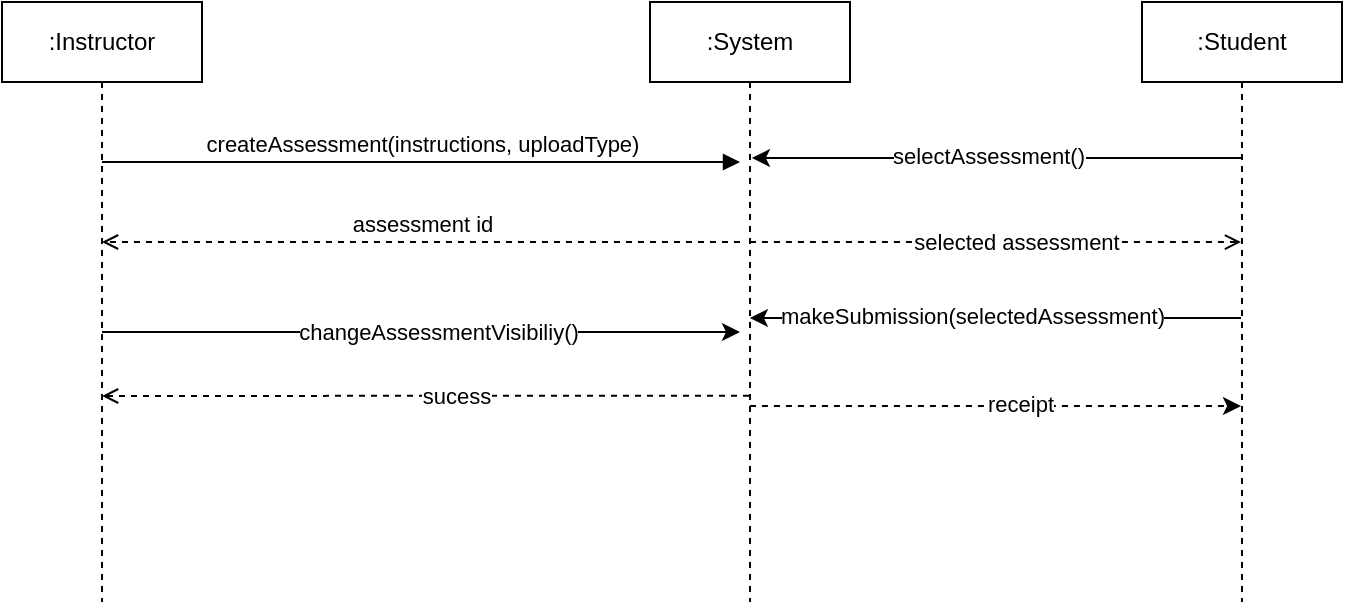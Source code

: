 <mxfile version="26.1.1">
  <diagram name="Page-1" id="2YBvvXClWsGukQMizWep">
    <mxGraphModel dx="904" dy="599" grid="1" gridSize="10" guides="1" tooltips="1" connect="1" arrows="1" fold="1" page="1" pageScale="1" pageWidth="850" pageHeight="1100" math="0" shadow="0">
      <root>
        <mxCell id="0" />
        <mxCell id="1" parent="0" />
        <mxCell id="Wrlq3AJGHHVZvgqZiius-1" style="edgeStyle=elbowEdgeStyle;rounded=0;orthogonalLoop=1;jettySize=auto;html=1;elbow=vertical;curved=0;" edge="1" parent="1" source="aM9ryv3xv72pqoxQDRHE-1">
          <mxGeometry relative="1" as="geometry">
            <mxPoint x="409.0" y="204.93" as="targetPoint" />
          </mxGeometry>
        </mxCell>
        <mxCell id="Wrlq3AJGHHVZvgqZiius-3" value="changeAssessmentVisibiliy()" style="edgeLabel;html=1;align=center;verticalAlign=middle;resizable=0;points=[];" vertex="1" connectable="0" parent="Wrlq3AJGHHVZvgqZiius-1">
          <mxGeometry x="0.051" relative="1" as="geometry">
            <mxPoint as="offset" />
          </mxGeometry>
        </mxCell>
        <mxCell id="aM9ryv3xv72pqoxQDRHE-1" value=":Instructor" style="shape=umlLifeline;perimeter=lifelinePerimeter;whiteSpace=wrap;html=1;container=0;dropTarget=0;collapsible=0;recursiveResize=0;outlineConnect=0;portConstraint=eastwest;newEdgeStyle={&quot;edgeStyle&quot;:&quot;elbowEdgeStyle&quot;,&quot;elbow&quot;:&quot;vertical&quot;,&quot;curved&quot;:0,&quot;rounded&quot;:0};" parent="1" vertex="1">
          <mxGeometry x="40" y="40" width="100" height="300" as="geometry" />
        </mxCell>
        <mxCell id="Wrlq3AJGHHVZvgqZiius-4" style="edgeStyle=elbowEdgeStyle;rounded=0;orthogonalLoop=1;jettySize=auto;html=1;elbow=vertical;curved=0;endArrow=open;endFill=0;dashed=1;" edge="1" parent="1">
          <mxGeometry relative="1" as="geometry">
            <mxPoint x="90.035" y="236.698" as="targetPoint" />
            <mxPoint x="413.5" y="236.814" as="sourcePoint" />
          </mxGeometry>
        </mxCell>
        <mxCell id="Wrlq3AJGHHVZvgqZiius-5" value="sucess" style="edgeLabel;html=1;align=center;verticalAlign=middle;resizable=0;points=[];" vertex="1" connectable="0" parent="Wrlq3AJGHHVZvgqZiius-4">
          <mxGeometry x="-0.096" relative="1" as="geometry">
            <mxPoint as="offset" />
          </mxGeometry>
        </mxCell>
        <mxCell id="Wrlq3AJGHHVZvgqZiius-9" style="edgeStyle=elbowEdgeStyle;rounded=0;orthogonalLoop=1;jettySize=auto;html=1;elbow=horizontal;curved=0;endArrow=open;endFill=0;dashed=1;" edge="1" parent="1">
          <mxGeometry relative="1" as="geometry">
            <mxPoint x="413.959" y="160.027" as="sourcePoint" />
            <mxPoint x="659.5" y="160.027" as="targetPoint" />
          </mxGeometry>
        </mxCell>
        <mxCell id="Wrlq3AJGHHVZvgqZiius-10" value="selected assessment" style="edgeLabel;html=1;align=center;verticalAlign=middle;resizable=0;points=[];" vertex="1" connectable="0" parent="Wrlq3AJGHHVZvgqZiius-9">
          <mxGeometry x="0.08" relative="1" as="geometry">
            <mxPoint as="offset" />
          </mxGeometry>
        </mxCell>
        <mxCell id="Wrlq3AJGHHVZvgqZiius-13" style="edgeStyle=elbowEdgeStyle;rounded=0;orthogonalLoop=1;jettySize=auto;html=1;elbow=vertical;curved=0;dashed=1;" edge="1" parent="1">
          <mxGeometry relative="1" as="geometry">
            <mxPoint x="413.959" y="242.027" as="sourcePoint" />
            <mxPoint x="659.5" y="242.027" as="targetPoint" />
          </mxGeometry>
        </mxCell>
        <mxCell id="Wrlq3AJGHHVZvgqZiius-14" value="receipt" style="edgeLabel;html=1;align=center;verticalAlign=middle;resizable=0;points=[];" vertex="1" connectable="0" parent="Wrlq3AJGHHVZvgqZiius-13">
          <mxGeometry x="0.097" y="1" relative="1" as="geometry">
            <mxPoint as="offset" />
          </mxGeometry>
        </mxCell>
        <mxCell id="aM9ryv3xv72pqoxQDRHE-5" value=":System" style="shape=umlLifeline;perimeter=lifelinePerimeter;whiteSpace=wrap;html=1;container=0;dropTarget=0;collapsible=0;recursiveResize=0;outlineConnect=0;portConstraint=eastwest;newEdgeStyle={&quot;edgeStyle&quot;:&quot;elbowEdgeStyle&quot;,&quot;elbow&quot;:&quot;vertical&quot;,&quot;curved&quot;:0,&quot;rounded&quot;:0};" parent="1" vertex="1">
          <mxGeometry x="364" y="40" width="100" height="300" as="geometry" />
        </mxCell>
        <mxCell id="aM9ryv3xv72pqoxQDRHE-7" value="createAssessment(instructions, uploadType)" style="html=1;verticalAlign=bottom;endArrow=block;edgeStyle=elbowEdgeStyle;elbow=vertical;curved=0;rounded=0;" parent="1" source="aM9ryv3xv72pqoxQDRHE-1" edge="1">
          <mxGeometry relative="1" as="geometry">
            <mxPoint x="95" y="120.0" as="sourcePoint" />
            <Array as="points">
              <mxPoint x="180" y="120" />
            </Array>
            <mxPoint x="409.0" y="120.0" as="targetPoint" />
          </mxGeometry>
        </mxCell>
        <mxCell id="aM9ryv3xv72pqoxQDRHE-9" value="assessment id" style="html=1;verticalAlign=bottom;endArrow=open;edgeStyle=elbowEdgeStyle;elbow=vertical;curved=0;rounded=0;dashed=1;endFill=0;" parent="1" target="aM9ryv3xv72pqoxQDRHE-1" edge="1">
          <mxGeometry relative="1" as="geometry">
            <mxPoint x="409.0" y="160" as="sourcePoint" />
            <Array as="points">
              <mxPoint x="190" y="160" />
            </Array>
            <mxPoint x="100" y="160" as="targetPoint" />
          </mxGeometry>
        </mxCell>
        <mxCell id="Wrlq3AJGHHVZvgqZiius-7" style="edgeStyle=elbowEdgeStyle;rounded=0;orthogonalLoop=1;jettySize=auto;html=1;elbow=vertical;curved=0;" edge="1" parent="1">
          <mxGeometry relative="1" as="geometry">
            <mxPoint x="660.5" y="118.027" as="sourcePoint" />
            <mxPoint x="414.959" y="118.027" as="targetPoint" />
          </mxGeometry>
        </mxCell>
        <mxCell id="Wrlq3AJGHHVZvgqZiius-8" value="selectAssessment()" style="edgeLabel;html=1;align=center;verticalAlign=middle;resizable=0;points=[];" vertex="1" connectable="0" parent="Wrlq3AJGHHVZvgqZiius-7">
          <mxGeometry x="0.039" y="-1" relative="1" as="geometry">
            <mxPoint as="offset" />
          </mxGeometry>
        </mxCell>
        <mxCell id="Wrlq3AJGHHVZvgqZiius-11" style="edgeStyle=elbowEdgeStyle;rounded=0;orthogonalLoop=1;jettySize=auto;html=1;elbow=vertical;curved=0;" edge="1" parent="1">
          <mxGeometry relative="1" as="geometry">
            <mxPoint x="659.5" y="198.027" as="sourcePoint" />
            <mxPoint x="413.959" y="198.027" as="targetPoint" />
          </mxGeometry>
        </mxCell>
        <mxCell id="Wrlq3AJGHHVZvgqZiius-12" value="makeSubmission(selectedAssessment)" style="edgeLabel;html=1;align=center;verticalAlign=middle;resizable=0;points=[];" vertex="1" connectable="0" parent="Wrlq3AJGHHVZvgqZiius-11">
          <mxGeometry x="0.101" y="-1" relative="1" as="geometry">
            <mxPoint as="offset" />
          </mxGeometry>
        </mxCell>
        <mxCell id="Wrlq3AJGHHVZvgqZiius-6" value=":Student" style="shape=umlLifeline;perimeter=lifelinePerimeter;whiteSpace=wrap;html=1;container=0;dropTarget=0;collapsible=0;recursiveResize=0;outlineConnect=0;portConstraint=eastwest;newEdgeStyle={&quot;edgeStyle&quot;:&quot;elbowEdgeStyle&quot;,&quot;elbow&quot;:&quot;vertical&quot;,&quot;curved&quot;:0,&quot;rounded&quot;:0};" vertex="1" parent="1">
          <mxGeometry x="610" y="40" width="100" height="300" as="geometry" />
        </mxCell>
      </root>
    </mxGraphModel>
  </diagram>
</mxfile>
